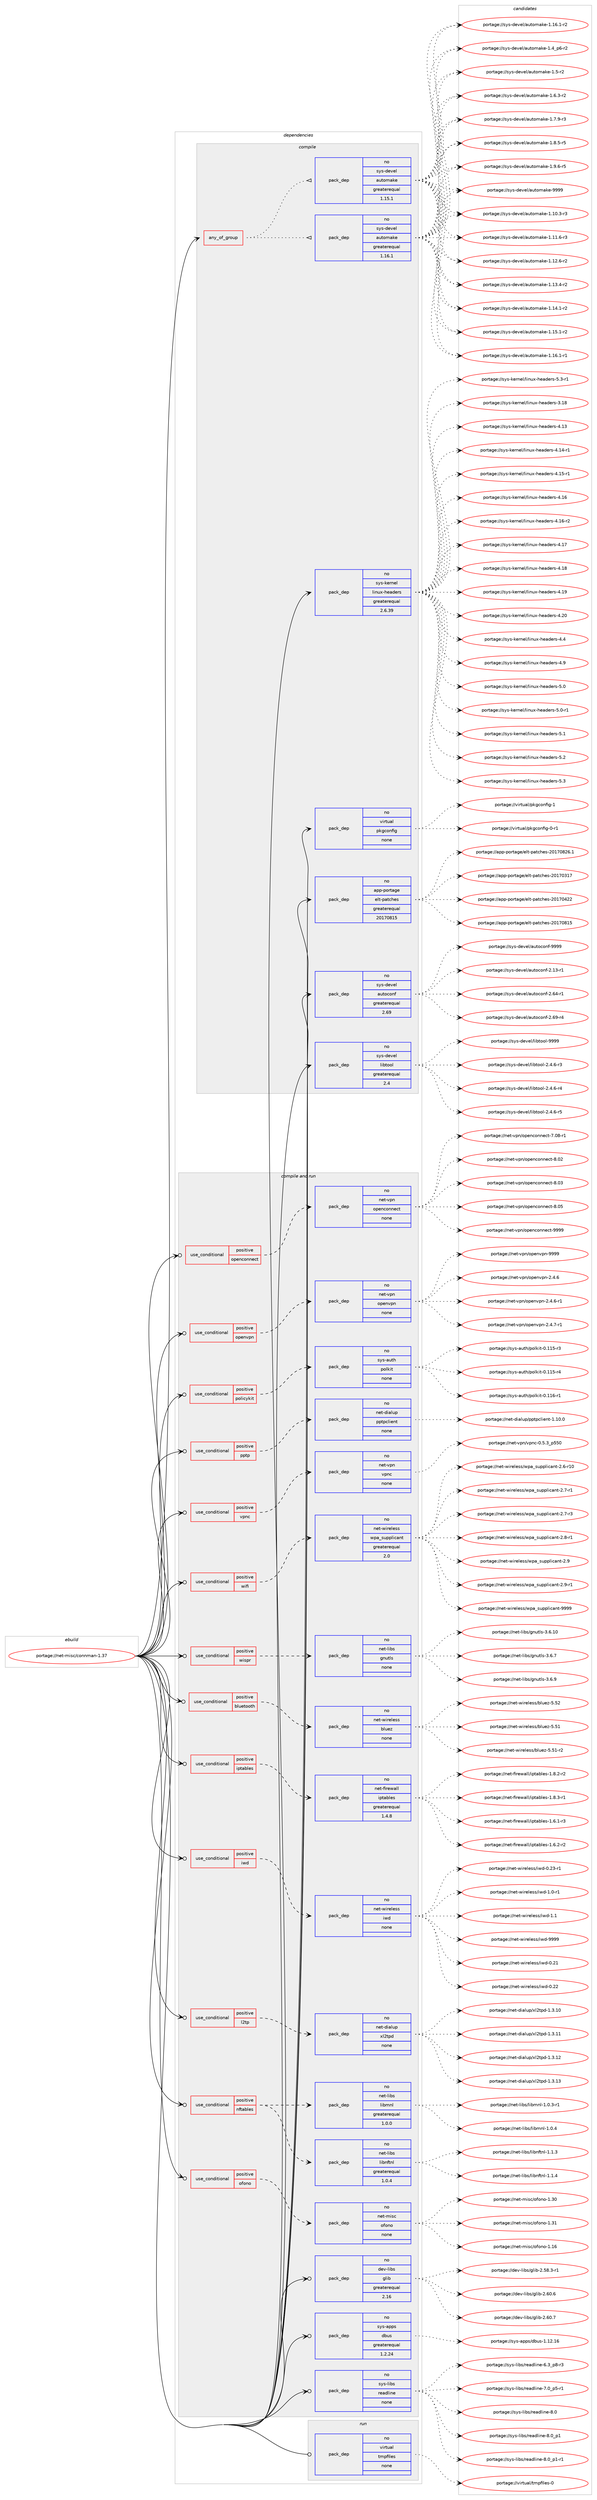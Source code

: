 digraph prolog {

# *************
# Graph options
# *************

newrank=true;
concentrate=true;
compound=true;
graph [rankdir=LR,fontname=Helvetica,fontsize=10,ranksep=1.5];#, ranksep=2.5, nodesep=0.2];
edge  [arrowhead=vee];
node  [fontname=Helvetica,fontsize=10];

# **********
# The ebuild
# **********

subgraph cluster_leftcol {
color=gray;
rank=same;
label=<<i>ebuild</i>>;
id [label="portage://net-misc/connman-1.37", color=red, width=4, href="../net-misc/connman-1.37.svg"];
}

# ****************
# The dependencies
# ****************

subgraph cluster_midcol {
color=gray;
label=<<i>dependencies</i>>;
subgraph cluster_compile {
fillcolor="#eeeeee";
style=filled;
label=<<i>compile</i>>;
subgraph any5933 {
dependency364771 [label=<<TABLE BORDER="0" CELLBORDER="1" CELLSPACING="0" CELLPADDING="4"><TR><TD CELLPADDING="10">any_of_group</TD></TR></TABLE>>, shape=none, color=red];subgraph pack267370 {
dependency364772 [label=<<TABLE BORDER="0" CELLBORDER="1" CELLSPACING="0" CELLPADDING="4" WIDTH="220"><TR><TD ROWSPAN="6" CELLPADDING="30">pack_dep</TD></TR><TR><TD WIDTH="110">no</TD></TR><TR><TD>sys-devel</TD></TR><TR><TD>automake</TD></TR><TR><TD>greaterequal</TD></TR><TR><TD>1.16.1</TD></TR></TABLE>>, shape=none, color=blue];
}
dependency364771:e -> dependency364772:w [weight=20,style="dotted",arrowhead="oinv"];
subgraph pack267371 {
dependency364773 [label=<<TABLE BORDER="0" CELLBORDER="1" CELLSPACING="0" CELLPADDING="4" WIDTH="220"><TR><TD ROWSPAN="6" CELLPADDING="30">pack_dep</TD></TR><TR><TD WIDTH="110">no</TD></TR><TR><TD>sys-devel</TD></TR><TR><TD>automake</TD></TR><TR><TD>greaterequal</TD></TR><TR><TD>1.15.1</TD></TR></TABLE>>, shape=none, color=blue];
}
dependency364771:e -> dependency364773:w [weight=20,style="dotted",arrowhead="oinv"];
}
id:e -> dependency364771:w [weight=20,style="solid",arrowhead="vee"];
subgraph pack267372 {
dependency364774 [label=<<TABLE BORDER="0" CELLBORDER="1" CELLSPACING="0" CELLPADDING="4" WIDTH="220"><TR><TD ROWSPAN="6" CELLPADDING="30">pack_dep</TD></TR><TR><TD WIDTH="110">no</TD></TR><TR><TD>app-portage</TD></TR><TR><TD>elt-patches</TD></TR><TR><TD>greaterequal</TD></TR><TR><TD>20170815</TD></TR></TABLE>>, shape=none, color=blue];
}
id:e -> dependency364774:w [weight=20,style="solid",arrowhead="vee"];
subgraph pack267373 {
dependency364775 [label=<<TABLE BORDER="0" CELLBORDER="1" CELLSPACING="0" CELLPADDING="4" WIDTH="220"><TR><TD ROWSPAN="6" CELLPADDING="30">pack_dep</TD></TR><TR><TD WIDTH="110">no</TD></TR><TR><TD>sys-devel</TD></TR><TR><TD>autoconf</TD></TR><TR><TD>greaterequal</TD></TR><TR><TD>2.69</TD></TR></TABLE>>, shape=none, color=blue];
}
id:e -> dependency364775:w [weight=20,style="solid",arrowhead="vee"];
subgraph pack267374 {
dependency364776 [label=<<TABLE BORDER="0" CELLBORDER="1" CELLSPACING="0" CELLPADDING="4" WIDTH="220"><TR><TD ROWSPAN="6" CELLPADDING="30">pack_dep</TD></TR><TR><TD WIDTH="110">no</TD></TR><TR><TD>sys-devel</TD></TR><TR><TD>libtool</TD></TR><TR><TD>greaterequal</TD></TR><TR><TD>2.4</TD></TR></TABLE>>, shape=none, color=blue];
}
id:e -> dependency364776:w [weight=20,style="solid",arrowhead="vee"];
subgraph pack267375 {
dependency364777 [label=<<TABLE BORDER="0" CELLBORDER="1" CELLSPACING="0" CELLPADDING="4" WIDTH="220"><TR><TD ROWSPAN="6" CELLPADDING="30">pack_dep</TD></TR><TR><TD WIDTH="110">no</TD></TR><TR><TD>sys-kernel</TD></TR><TR><TD>linux-headers</TD></TR><TR><TD>greaterequal</TD></TR><TR><TD>2.6.39</TD></TR></TABLE>>, shape=none, color=blue];
}
id:e -> dependency364777:w [weight=20,style="solid",arrowhead="vee"];
subgraph pack267376 {
dependency364778 [label=<<TABLE BORDER="0" CELLBORDER="1" CELLSPACING="0" CELLPADDING="4" WIDTH="220"><TR><TD ROWSPAN="6" CELLPADDING="30">pack_dep</TD></TR><TR><TD WIDTH="110">no</TD></TR><TR><TD>virtual</TD></TR><TR><TD>pkgconfig</TD></TR><TR><TD>none</TD></TR><TR><TD></TD></TR></TABLE>>, shape=none, color=blue];
}
id:e -> dependency364778:w [weight=20,style="solid",arrowhead="vee"];
}
subgraph cluster_compileandrun {
fillcolor="#eeeeee";
style=filled;
label=<<i>compile and run</i>>;
subgraph cond91316 {
dependency364779 [label=<<TABLE BORDER="0" CELLBORDER="1" CELLSPACING="0" CELLPADDING="4"><TR><TD ROWSPAN="3" CELLPADDING="10">use_conditional</TD></TR><TR><TD>positive</TD></TR><TR><TD>bluetooth</TD></TR></TABLE>>, shape=none, color=red];
subgraph pack267377 {
dependency364780 [label=<<TABLE BORDER="0" CELLBORDER="1" CELLSPACING="0" CELLPADDING="4" WIDTH="220"><TR><TD ROWSPAN="6" CELLPADDING="30">pack_dep</TD></TR><TR><TD WIDTH="110">no</TD></TR><TR><TD>net-wireless</TD></TR><TR><TD>bluez</TD></TR><TR><TD>none</TD></TR><TR><TD></TD></TR></TABLE>>, shape=none, color=blue];
}
dependency364779:e -> dependency364780:w [weight=20,style="dashed",arrowhead="vee"];
}
id:e -> dependency364779:w [weight=20,style="solid",arrowhead="odotvee"];
subgraph cond91317 {
dependency364781 [label=<<TABLE BORDER="0" CELLBORDER="1" CELLSPACING="0" CELLPADDING="4"><TR><TD ROWSPAN="3" CELLPADDING="10">use_conditional</TD></TR><TR><TD>positive</TD></TR><TR><TD>iptables</TD></TR></TABLE>>, shape=none, color=red];
subgraph pack267378 {
dependency364782 [label=<<TABLE BORDER="0" CELLBORDER="1" CELLSPACING="0" CELLPADDING="4" WIDTH="220"><TR><TD ROWSPAN="6" CELLPADDING="30">pack_dep</TD></TR><TR><TD WIDTH="110">no</TD></TR><TR><TD>net-firewall</TD></TR><TR><TD>iptables</TD></TR><TR><TD>greaterequal</TD></TR><TR><TD>1.4.8</TD></TR></TABLE>>, shape=none, color=blue];
}
dependency364781:e -> dependency364782:w [weight=20,style="dashed",arrowhead="vee"];
}
id:e -> dependency364781:w [weight=20,style="solid",arrowhead="odotvee"];
subgraph cond91318 {
dependency364783 [label=<<TABLE BORDER="0" CELLBORDER="1" CELLSPACING="0" CELLPADDING="4"><TR><TD ROWSPAN="3" CELLPADDING="10">use_conditional</TD></TR><TR><TD>positive</TD></TR><TR><TD>iwd</TD></TR></TABLE>>, shape=none, color=red];
subgraph pack267379 {
dependency364784 [label=<<TABLE BORDER="0" CELLBORDER="1" CELLSPACING="0" CELLPADDING="4" WIDTH="220"><TR><TD ROWSPAN="6" CELLPADDING="30">pack_dep</TD></TR><TR><TD WIDTH="110">no</TD></TR><TR><TD>net-wireless</TD></TR><TR><TD>iwd</TD></TR><TR><TD>none</TD></TR><TR><TD></TD></TR></TABLE>>, shape=none, color=blue];
}
dependency364783:e -> dependency364784:w [weight=20,style="dashed",arrowhead="vee"];
}
id:e -> dependency364783:w [weight=20,style="solid",arrowhead="odotvee"];
subgraph cond91319 {
dependency364785 [label=<<TABLE BORDER="0" CELLBORDER="1" CELLSPACING="0" CELLPADDING="4"><TR><TD ROWSPAN="3" CELLPADDING="10">use_conditional</TD></TR><TR><TD>positive</TD></TR><TR><TD>l2tp</TD></TR></TABLE>>, shape=none, color=red];
subgraph pack267380 {
dependency364786 [label=<<TABLE BORDER="0" CELLBORDER="1" CELLSPACING="0" CELLPADDING="4" WIDTH="220"><TR><TD ROWSPAN="6" CELLPADDING="30">pack_dep</TD></TR><TR><TD WIDTH="110">no</TD></TR><TR><TD>net-dialup</TD></TR><TR><TD>xl2tpd</TD></TR><TR><TD>none</TD></TR><TR><TD></TD></TR></TABLE>>, shape=none, color=blue];
}
dependency364785:e -> dependency364786:w [weight=20,style="dashed",arrowhead="vee"];
}
id:e -> dependency364785:w [weight=20,style="solid",arrowhead="odotvee"];
subgraph cond91320 {
dependency364787 [label=<<TABLE BORDER="0" CELLBORDER="1" CELLSPACING="0" CELLPADDING="4"><TR><TD ROWSPAN="3" CELLPADDING="10">use_conditional</TD></TR><TR><TD>positive</TD></TR><TR><TD>nftables</TD></TR></TABLE>>, shape=none, color=red];
subgraph pack267381 {
dependency364788 [label=<<TABLE BORDER="0" CELLBORDER="1" CELLSPACING="0" CELLPADDING="4" WIDTH="220"><TR><TD ROWSPAN="6" CELLPADDING="30">pack_dep</TD></TR><TR><TD WIDTH="110">no</TD></TR><TR><TD>net-libs</TD></TR><TR><TD>libnftnl</TD></TR><TR><TD>greaterequal</TD></TR><TR><TD>1.0.4</TD></TR></TABLE>>, shape=none, color=blue];
}
dependency364787:e -> dependency364788:w [weight=20,style="dashed",arrowhead="vee"];
subgraph pack267382 {
dependency364789 [label=<<TABLE BORDER="0" CELLBORDER="1" CELLSPACING="0" CELLPADDING="4" WIDTH="220"><TR><TD ROWSPAN="6" CELLPADDING="30">pack_dep</TD></TR><TR><TD WIDTH="110">no</TD></TR><TR><TD>net-libs</TD></TR><TR><TD>libmnl</TD></TR><TR><TD>greaterequal</TD></TR><TR><TD>1.0.0</TD></TR></TABLE>>, shape=none, color=blue];
}
dependency364787:e -> dependency364789:w [weight=20,style="dashed",arrowhead="vee"];
}
id:e -> dependency364787:w [weight=20,style="solid",arrowhead="odotvee"];
subgraph cond91321 {
dependency364790 [label=<<TABLE BORDER="0" CELLBORDER="1" CELLSPACING="0" CELLPADDING="4"><TR><TD ROWSPAN="3" CELLPADDING="10">use_conditional</TD></TR><TR><TD>positive</TD></TR><TR><TD>ofono</TD></TR></TABLE>>, shape=none, color=red];
subgraph pack267383 {
dependency364791 [label=<<TABLE BORDER="0" CELLBORDER="1" CELLSPACING="0" CELLPADDING="4" WIDTH="220"><TR><TD ROWSPAN="6" CELLPADDING="30">pack_dep</TD></TR><TR><TD WIDTH="110">no</TD></TR><TR><TD>net-misc</TD></TR><TR><TD>ofono</TD></TR><TR><TD>none</TD></TR><TR><TD></TD></TR></TABLE>>, shape=none, color=blue];
}
dependency364790:e -> dependency364791:w [weight=20,style="dashed",arrowhead="vee"];
}
id:e -> dependency364790:w [weight=20,style="solid",arrowhead="odotvee"];
subgraph cond91322 {
dependency364792 [label=<<TABLE BORDER="0" CELLBORDER="1" CELLSPACING="0" CELLPADDING="4"><TR><TD ROWSPAN="3" CELLPADDING="10">use_conditional</TD></TR><TR><TD>positive</TD></TR><TR><TD>openconnect</TD></TR></TABLE>>, shape=none, color=red];
subgraph pack267384 {
dependency364793 [label=<<TABLE BORDER="0" CELLBORDER="1" CELLSPACING="0" CELLPADDING="4" WIDTH="220"><TR><TD ROWSPAN="6" CELLPADDING="30">pack_dep</TD></TR><TR><TD WIDTH="110">no</TD></TR><TR><TD>net-vpn</TD></TR><TR><TD>openconnect</TD></TR><TR><TD>none</TD></TR><TR><TD></TD></TR></TABLE>>, shape=none, color=blue];
}
dependency364792:e -> dependency364793:w [weight=20,style="dashed",arrowhead="vee"];
}
id:e -> dependency364792:w [weight=20,style="solid",arrowhead="odotvee"];
subgraph cond91323 {
dependency364794 [label=<<TABLE BORDER="0" CELLBORDER="1" CELLSPACING="0" CELLPADDING="4"><TR><TD ROWSPAN="3" CELLPADDING="10">use_conditional</TD></TR><TR><TD>positive</TD></TR><TR><TD>openvpn</TD></TR></TABLE>>, shape=none, color=red];
subgraph pack267385 {
dependency364795 [label=<<TABLE BORDER="0" CELLBORDER="1" CELLSPACING="0" CELLPADDING="4" WIDTH="220"><TR><TD ROWSPAN="6" CELLPADDING="30">pack_dep</TD></TR><TR><TD WIDTH="110">no</TD></TR><TR><TD>net-vpn</TD></TR><TR><TD>openvpn</TD></TR><TR><TD>none</TD></TR><TR><TD></TD></TR></TABLE>>, shape=none, color=blue];
}
dependency364794:e -> dependency364795:w [weight=20,style="dashed",arrowhead="vee"];
}
id:e -> dependency364794:w [weight=20,style="solid",arrowhead="odotvee"];
subgraph cond91324 {
dependency364796 [label=<<TABLE BORDER="0" CELLBORDER="1" CELLSPACING="0" CELLPADDING="4"><TR><TD ROWSPAN="3" CELLPADDING="10">use_conditional</TD></TR><TR><TD>positive</TD></TR><TR><TD>policykit</TD></TR></TABLE>>, shape=none, color=red];
subgraph pack267386 {
dependency364797 [label=<<TABLE BORDER="0" CELLBORDER="1" CELLSPACING="0" CELLPADDING="4" WIDTH="220"><TR><TD ROWSPAN="6" CELLPADDING="30">pack_dep</TD></TR><TR><TD WIDTH="110">no</TD></TR><TR><TD>sys-auth</TD></TR><TR><TD>polkit</TD></TR><TR><TD>none</TD></TR><TR><TD></TD></TR></TABLE>>, shape=none, color=blue];
}
dependency364796:e -> dependency364797:w [weight=20,style="dashed",arrowhead="vee"];
}
id:e -> dependency364796:w [weight=20,style="solid",arrowhead="odotvee"];
subgraph cond91325 {
dependency364798 [label=<<TABLE BORDER="0" CELLBORDER="1" CELLSPACING="0" CELLPADDING="4"><TR><TD ROWSPAN="3" CELLPADDING="10">use_conditional</TD></TR><TR><TD>positive</TD></TR><TR><TD>pptp</TD></TR></TABLE>>, shape=none, color=red];
subgraph pack267387 {
dependency364799 [label=<<TABLE BORDER="0" CELLBORDER="1" CELLSPACING="0" CELLPADDING="4" WIDTH="220"><TR><TD ROWSPAN="6" CELLPADDING="30">pack_dep</TD></TR><TR><TD WIDTH="110">no</TD></TR><TR><TD>net-dialup</TD></TR><TR><TD>pptpclient</TD></TR><TR><TD>none</TD></TR><TR><TD></TD></TR></TABLE>>, shape=none, color=blue];
}
dependency364798:e -> dependency364799:w [weight=20,style="dashed",arrowhead="vee"];
}
id:e -> dependency364798:w [weight=20,style="solid",arrowhead="odotvee"];
subgraph cond91326 {
dependency364800 [label=<<TABLE BORDER="0" CELLBORDER="1" CELLSPACING="0" CELLPADDING="4"><TR><TD ROWSPAN="3" CELLPADDING="10">use_conditional</TD></TR><TR><TD>positive</TD></TR><TR><TD>vpnc</TD></TR></TABLE>>, shape=none, color=red];
subgraph pack267388 {
dependency364801 [label=<<TABLE BORDER="0" CELLBORDER="1" CELLSPACING="0" CELLPADDING="4" WIDTH="220"><TR><TD ROWSPAN="6" CELLPADDING="30">pack_dep</TD></TR><TR><TD WIDTH="110">no</TD></TR><TR><TD>net-vpn</TD></TR><TR><TD>vpnc</TD></TR><TR><TD>none</TD></TR><TR><TD></TD></TR></TABLE>>, shape=none, color=blue];
}
dependency364800:e -> dependency364801:w [weight=20,style="dashed",arrowhead="vee"];
}
id:e -> dependency364800:w [weight=20,style="solid",arrowhead="odotvee"];
subgraph cond91327 {
dependency364802 [label=<<TABLE BORDER="0" CELLBORDER="1" CELLSPACING="0" CELLPADDING="4"><TR><TD ROWSPAN="3" CELLPADDING="10">use_conditional</TD></TR><TR><TD>positive</TD></TR><TR><TD>wifi</TD></TR></TABLE>>, shape=none, color=red];
subgraph pack267389 {
dependency364803 [label=<<TABLE BORDER="0" CELLBORDER="1" CELLSPACING="0" CELLPADDING="4" WIDTH="220"><TR><TD ROWSPAN="6" CELLPADDING="30">pack_dep</TD></TR><TR><TD WIDTH="110">no</TD></TR><TR><TD>net-wireless</TD></TR><TR><TD>wpa_supplicant</TD></TR><TR><TD>greaterequal</TD></TR><TR><TD>2.0</TD></TR></TABLE>>, shape=none, color=blue];
}
dependency364802:e -> dependency364803:w [weight=20,style="dashed",arrowhead="vee"];
}
id:e -> dependency364802:w [weight=20,style="solid",arrowhead="odotvee"];
subgraph cond91328 {
dependency364804 [label=<<TABLE BORDER="0" CELLBORDER="1" CELLSPACING="0" CELLPADDING="4"><TR><TD ROWSPAN="3" CELLPADDING="10">use_conditional</TD></TR><TR><TD>positive</TD></TR><TR><TD>wispr</TD></TR></TABLE>>, shape=none, color=red];
subgraph pack267390 {
dependency364805 [label=<<TABLE BORDER="0" CELLBORDER="1" CELLSPACING="0" CELLPADDING="4" WIDTH="220"><TR><TD ROWSPAN="6" CELLPADDING="30">pack_dep</TD></TR><TR><TD WIDTH="110">no</TD></TR><TR><TD>net-libs</TD></TR><TR><TD>gnutls</TD></TR><TR><TD>none</TD></TR><TR><TD></TD></TR></TABLE>>, shape=none, color=blue];
}
dependency364804:e -> dependency364805:w [weight=20,style="dashed",arrowhead="vee"];
}
id:e -> dependency364804:w [weight=20,style="solid",arrowhead="odotvee"];
subgraph pack267391 {
dependency364806 [label=<<TABLE BORDER="0" CELLBORDER="1" CELLSPACING="0" CELLPADDING="4" WIDTH="220"><TR><TD ROWSPAN="6" CELLPADDING="30">pack_dep</TD></TR><TR><TD WIDTH="110">no</TD></TR><TR><TD>dev-libs</TD></TR><TR><TD>glib</TD></TR><TR><TD>greaterequal</TD></TR><TR><TD>2.16</TD></TR></TABLE>>, shape=none, color=blue];
}
id:e -> dependency364806:w [weight=20,style="solid",arrowhead="odotvee"];
subgraph pack267392 {
dependency364807 [label=<<TABLE BORDER="0" CELLBORDER="1" CELLSPACING="0" CELLPADDING="4" WIDTH="220"><TR><TD ROWSPAN="6" CELLPADDING="30">pack_dep</TD></TR><TR><TD WIDTH="110">no</TD></TR><TR><TD>sys-apps</TD></TR><TR><TD>dbus</TD></TR><TR><TD>greaterequal</TD></TR><TR><TD>1.2.24</TD></TR></TABLE>>, shape=none, color=blue];
}
id:e -> dependency364807:w [weight=20,style="solid",arrowhead="odotvee"];
subgraph pack267393 {
dependency364808 [label=<<TABLE BORDER="0" CELLBORDER="1" CELLSPACING="0" CELLPADDING="4" WIDTH="220"><TR><TD ROWSPAN="6" CELLPADDING="30">pack_dep</TD></TR><TR><TD WIDTH="110">no</TD></TR><TR><TD>sys-libs</TD></TR><TR><TD>readline</TD></TR><TR><TD>none</TD></TR><TR><TD></TD></TR></TABLE>>, shape=none, color=blue];
}
id:e -> dependency364808:w [weight=20,style="solid",arrowhead="odotvee"];
}
subgraph cluster_run {
fillcolor="#eeeeee";
style=filled;
label=<<i>run</i>>;
subgraph pack267394 {
dependency364809 [label=<<TABLE BORDER="0" CELLBORDER="1" CELLSPACING="0" CELLPADDING="4" WIDTH="220"><TR><TD ROWSPAN="6" CELLPADDING="30">pack_dep</TD></TR><TR><TD WIDTH="110">no</TD></TR><TR><TD>virtual</TD></TR><TR><TD>tmpfiles</TD></TR><TR><TD>none</TD></TR><TR><TD></TD></TR></TABLE>>, shape=none, color=blue];
}
id:e -> dependency364809:w [weight=20,style="solid",arrowhead="odot"];
}
}

# **************
# The candidates
# **************

subgraph cluster_choices {
rank=same;
color=gray;
label=<<i>candidates</i>>;

subgraph choice267370 {
color=black;
nodesep=1;
choiceportage11512111545100101118101108479711711611110997107101454946494846514511451 [label="portage://sys-devel/automake-1.10.3-r3", color=red, width=4,href="../sys-devel/automake-1.10.3-r3.svg"];
choiceportage11512111545100101118101108479711711611110997107101454946494946544511451 [label="portage://sys-devel/automake-1.11.6-r3", color=red, width=4,href="../sys-devel/automake-1.11.6-r3.svg"];
choiceportage11512111545100101118101108479711711611110997107101454946495046544511450 [label="portage://sys-devel/automake-1.12.6-r2", color=red, width=4,href="../sys-devel/automake-1.12.6-r2.svg"];
choiceportage11512111545100101118101108479711711611110997107101454946495146524511450 [label="portage://sys-devel/automake-1.13.4-r2", color=red, width=4,href="../sys-devel/automake-1.13.4-r2.svg"];
choiceportage11512111545100101118101108479711711611110997107101454946495246494511450 [label="portage://sys-devel/automake-1.14.1-r2", color=red, width=4,href="../sys-devel/automake-1.14.1-r2.svg"];
choiceportage11512111545100101118101108479711711611110997107101454946495346494511450 [label="portage://sys-devel/automake-1.15.1-r2", color=red, width=4,href="../sys-devel/automake-1.15.1-r2.svg"];
choiceportage11512111545100101118101108479711711611110997107101454946495446494511449 [label="portage://sys-devel/automake-1.16.1-r1", color=red, width=4,href="../sys-devel/automake-1.16.1-r1.svg"];
choiceportage11512111545100101118101108479711711611110997107101454946495446494511450 [label="portage://sys-devel/automake-1.16.1-r2", color=red, width=4,href="../sys-devel/automake-1.16.1-r2.svg"];
choiceportage115121115451001011181011084797117116111109971071014549465295112544511450 [label="portage://sys-devel/automake-1.4_p6-r2", color=red, width=4,href="../sys-devel/automake-1.4_p6-r2.svg"];
choiceportage11512111545100101118101108479711711611110997107101454946534511450 [label="portage://sys-devel/automake-1.5-r2", color=red, width=4,href="../sys-devel/automake-1.5-r2.svg"];
choiceportage115121115451001011181011084797117116111109971071014549465446514511450 [label="portage://sys-devel/automake-1.6.3-r2", color=red, width=4,href="../sys-devel/automake-1.6.3-r2.svg"];
choiceportage115121115451001011181011084797117116111109971071014549465546574511451 [label="portage://sys-devel/automake-1.7.9-r3", color=red, width=4,href="../sys-devel/automake-1.7.9-r3.svg"];
choiceportage115121115451001011181011084797117116111109971071014549465646534511453 [label="portage://sys-devel/automake-1.8.5-r5", color=red, width=4,href="../sys-devel/automake-1.8.5-r5.svg"];
choiceportage115121115451001011181011084797117116111109971071014549465746544511453 [label="portage://sys-devel/automake-1.9.6-r5", color=red, width=4,href="../sys-devel/automake-1.9.6-r5.svg"];
choiceportage115121115451001011181011084797117116111109971071014557575757 [label="portage://sys-devel/automake-9999", color=red, width=4,href="../sys-devel/automake-9999.svg"];
dependency364772:e -> choiceportage11512111545100101118101108479711711611110997107101454946494846514511451:w [style=dotted,weight="100"];
dependency364772:e -> choiceportage11512111545100101118101108479711711611110997107101454946494946544511451:w [style=dotted,weight="100"];
dependency364772:e -> choiceportage11512111545100101118101108479711711611110997107101454946495046544511450:w [style=dotted,weight="100"];
dependency364772:e -> choiceportage11512111545100101118101108479711711611110997107101454946495146524511450:w [style=dotted,weight="100"];
dependency364772:e -> choiceportage11512111545100101118101108479711711611110997107101454946495246494511450:w [style=dotted,weight="100"];
dependency364772:e -> choiceportage11512111545100101118101108479711711611110997107101454946495346494511450:w [style=dotted,weight="100"];
dependency364772:e -> choiceportage11512111545100101118101108479711711611110997107101454946495446494511449:w [style=dotted,weight="100"];
dependency364772:e -> choiceportage11512111545100101118101108479711711611110997107101454946495446494511450:w [style=dotted,weight="100"];
dependency364772:e -> choiceportage115121115451001011181011084797117116111109971071014549465295112544511450:w [style=dotted,weight="100"];
dependency364772:e -> choiceportage11512111545100101118101108479711711611110997107101454946534511450:w [style=dotted,weight="100"];
dependency364772:e -> choiceportage115121115451001011181011084797117116111109971071014549465446514511450:w [style=dotted,weight="100"];
dependency364772:e -> choiceportage115121115451001011181011084797117116111109971071014549465546574511451:w [style=dotted,weight="100"];
dependency364772:e -> choiceportage115121115451001011181011084797117116111109971071014549465646534511453:w [style=dotted,weight="100"];
dependency364772:e -> choiceportage115121115451001011181011084797117116111109971071014549465746544511453:w [style=dotted,weight="100"];
dependency364772:e -> choiceportage115121115451001011181011084797117116111109971071014557575757:w [style=dotted,weight="100"];
}
subgraph choice267371 {
color=black;
nodesep=1;
choiceportage11512111545100101118101108479711711611110997107101454946494846514511451 [label="portage://sys-devel/automake-1.10.3-r3", color=red, width=4,href="../sys-devel/automake-1.10.3-r3.svg"];
choiceportage11512111545100101118101108479711711611110997107101454946494946544511451 [label="portage://sys-devel/automake-1.11.6-r3", color=red, width=4,href="../sys-devel/automake-1.11.6-r3.svg"];
choiceportage11512111545100101118101108479711711611110997107101454946495046544511450 [label="portage://sys-devel/automake-1.12.6-r2", color=red, width=4,href="../sys-devel/automake-1.12.6-r2.svg"];
choiceportage11512111545100101118101108479711711611110997107101454946495146524511450 [label="portage://sys-devel/automake-1.13.4-r2", color=red, width=4,href="../sys-devel/automake-1.13.4-r2.svg"];
choiceportage11512111545100101118101108479711711611110997107101454946495246494511450 [label="portage://sys-devel/automake-1.14.1-r2", color=red, width=4,href="../sys-devel/automake-1.14.1-r2.svg"];
choiceportage11512111545100101118101108479711711611110997107101454946495346494511450 [label="portage://sys-devel/automake-1.15.1-r2", color=red, width=4,href="../sys-devel/automake-1.15.1-r2.svg"];
choiceportage11512111545100101118101108479711711611110997107101454946495446494511449 [label="portage://sys-devel/automake-1.16.1-r1", color=red, width=4,href="../sys-devel/automake-1.16.1-r1.svg"];
choiceportage11512111545100101118101108479711711611110997107101454946495446494511450 [label="portage://sys-devel/automake-1.16.1-r2", color=red, width=4,href="../sys-devel/automake-1.16.1-r2.svg"];
choiceportage115121115451001011181011084797117116111109971071014549465295112544511450 [label="portage://sys-devel/automake-1.4_p6-r2", color=red, width=4,href="../sys-devel/automake-1.4_p6-r2.svg"];
choiceportage11512111545100101118101108479711711611110997107101454946534511450 [label="portage://sys-devel/automake-1.5-r2", color=red, width=4,href="../sys-devel/automake-1.5-r2.svg"];
choiceportage115121115451001011181011084797117116111109971071014549465446514511450 [label="portage://sys-devel/automake-1.6.3-r2", color=red, width=4,href="../sys-devel/automake-1.6.3-r2.svg"];
choiceportage115121115451001011181011084797117116111109971071014549465546574511451 [label="portage://sys-devel/automake-1.7.9-r3", color=red, width=4,href="../sys-devel/automake-1.7.9-r3.svg"];
choiceportage115121115451001011181011084797117116111109971071014549465646534511453 [label="portage://sys-devel/automake-1.8.5-r5", color=red, width=4,href="../sys-devel/automake-1.8.5-r5.svg"];
choiceportage115121115451001011181011084797117116111109971071014549465746544511453 [label="portage://sys-devel/automake-1.9.6-r5", color=red, width=4,href="../sys-devel/automake-1.9.6-r5.svg"];
choiceportage115121115451001011181011084797117116111109971071014557575757 [label="portage://sys-devel/automake-9999", color=red, width=4,href="../sys-devel/automake-9999.svg"];
dependency364773:e -> choiceportage11512111545100101118101108479711711611110997107101454946494846514511451:w [style=dotted,weight="100"];
dependency364773:e -> choiceportage11512111545100101118101108479711711611110997107101454946494946544511451:w [style=dotted,weight="100"];
dependency364773:e -> choiceportage11512111545100101118101108479711711611110997107101454946495046544511450:w [style=dotted,weight="100"];
dependency364773:e -> choiceportage11512111545100101118101108479711711611110997107101454946495146524511450:w [style=dotted,weight="100"];
dependency364773:e -> choiceportage11512111545100101118101108479711711611110997107101454946495246494511450:w [style=dotted,weight="100"];
dependency364773:e -> choiceportage11512111545100101118101108479711711611110997107101454946495346494511450:w [style=dotted,weight="100"];
dependency364773:e -> choiceportage11512111545100101118101108479711711611110997107101454946495446494511449:w [style=dotted,weight="100"];
dependency364773:e -> choiceportage11512111545100101118101108479711711611110997107101454946495446494511450:w [style=dotted,weight="100"];
dependency364773:e -> choiceportage115121115451001011181011084797117116111109971071014549465295112544511450:w [style=dotted,weight="100"];
dependency364773:e -> choiceportage11512111545100101118101108479711711611110997107101454946534511450:w [style=dotted,weight="100"];
dependency364773:e -> choiceportage115121115451001011181011084797117116111109971071014549465446514511450:w [style=dotted,weight="100"];
dependency364773:e -> choiceportage115121115451001011181011084797117116111109971071014549465546574511451:w [style=dotted,weight="100"];
dependency364773:e -> choiceportage115121115451001011181011084797117116111109971071014549465646534511453:w [style=dotted,weight="100"];
dependency364773:e -> choiceportage115121115451001011181011084797117116111109971071014549465746544511453:w [style=dotted,weight="100"];
dependency364773:e -> choiceportage115121115451001011181011084797117116111109971071014557575757:w [style=dotted,weight="100"];
}
subgraph choice267372 {
color=black;
nodesep=1;
choiceportage97112112451121111141169710310147101108116451129711699104101115455048495548514955 [label="portage://app-portage/elt-patches-20170317", color=red, width=4,href="../app-portage/elt-patches-20170317.svg"];
choiceportage97112112451121111141169710310147101108116451129711699104101115455048495548525050 [label="portage://app-portage/elt-patches-20170422", color=red, width=4,href="../app-portage/elt-patches-20170422.svg"];
choiceportage97112112451121111141169710310147101108116451129711699104101115455048495548564953 [label="portage://app-portage/elt-patches-20170815", color=red, width=4,href="../app-portage/elt-patches-20170815.svg"];
choiceportage971121124511211111411697103101471011081164511297116991041011154550484955485650544649 [label="portage://app-portage/elt-patches-20170826.1", color=red, width=4,href="../app-portage/elt-patches-20170826.1.svg"];
dependency364774:e -> choiceportage97112112451121111141169710310147101108116451129711699104101115455048495548514955:w [style=dotted,weight="100"];
dependency364774:e -> choiceportage97112112451121111141169710310147101108116451129711699104101115455048495548525050:w [style=dotted,weight="100"];
dependency364774:e -> choiceportage97112112451121111141169710310147101108116451129711699104101115455048495548564953:w [style=dotted,weight="100"];
dependency364774:e -> choiceportage971121124511211111411697103101471011081164511297116991041011154550484955485650544649:w [style=dotted,weight="100"];
}
subgraph choice267373 {
color=black;
nodesep=1;
choiceportage1151211154510010111810110847971171161119911111010245504649514511449 [label="portage://sys-devel/autoconf-2.13-r1", color=red, width=4,href="../sys-devel/autoconf-2.13-r1.svg"];
choiceportage1151211154510010111810110847971171161119911111010245504654524511449 [label="portage://sys-devel/autoconf-2.64-r1", color=red, width=4,href="../sys-devel/autoconf-2.64-r1.svg"];
choiceportage1151211154510010111810110847971171161119911111010245504654574511452 [label="portage://sys-devel/autoconf-2.69-r4", color=red, width=4,href="../sys-devel/autoconf-2.69-r4.svg"];
choiceportage115121115451001011181011084797117116111991111101024557575757 [label="portage://sys-devel/autoconf-9999", color=red, width=4,href="../sys-devel/autoconf-9999.svg"];
dependency364775:e -> choiceportage1151211154510010111810110847971171161119911111010245504649514511449:w [style=dotted,weight="100"];
dependency364775:e -> choiceportage1151211154510010111810110847971171161119911111010245504654524511449:w [style=dotted,weight="100"];
dependency364775:e -> choiceportage1151211154510010111810110847971171161119911111010245504654574511452:w [style=dotted,weight="100"];
dependency364775:e -> choiceportage115121115451001011181011084797117116111991111101024557575757:w [style=dotted,weight="100"];
}
subgraph choice267374 {
color=black;
nodesep=1;
choiceportage1151211154510010111810110847108105981161111111084550465246544511451 [label="portage://sys-devel/libtool-2.4.6-r3", color=red, width=4,href="../sys-devel/libtool-2.4.6-r3.svg"];
choiceportage1151211154510010111810110847108105981161111111084550465246544511452 [label="portage://sys-devel/libtool-2.4.6-r4", color=red, width=4,href="../sys-devel/libtool-2.4.6-r4.svg"];
choiceportage1151211154510010111810110847108105981161111111084550465246544511453 [label="portage://sys-devel/libtool-2.4.6-r5", color=red, width=4,href="../sys-devel/libtool-2.4.6-r5.svg"];
choiceportage1151211154510010111810110847108105981161111111084557575757 [label="portage://sys-devel/libtool-9999", color=red, width=4,href="../sys-devel/libtool-9999.svg"];
dependency364776:e -> choiceportage1151211154510010111810110847108105981161111111084550465246544511451:w [style=dotted,weight="100"];
dependency364776:e -> choiceportage1151211154510010111810110847108105981161111111084550465246544511452:w [style=dotted,weight="100"];
dependency364776:e -> choiceportage1151211154510010111810110847108105981161111111084550465246544511453:w [style=dotted,weight="100"];
dependency364776:e -> choiceportage1151211154510010111810110847108105981161111111084557575757:w [style=dotted,weight="100"];
}
subgraph choice267375 {
color=black;
nodesep=1;
choiceportage115121115451071011141101011084710810511011712045104101971001011141154551464956 [label="portage://sys-kernel/linux-headers-3.18", color=red, width=4,href="../sys-kernel/linux-headers-3.18.svg"];
choiceportage115121115451071011141101011084710810511011712045104101971001011141154552464951 [label="portage://sys-kernel/linux-headers-4.13", color=red, width=4,href="../sys-kernel/linux-headers-4.13.svg"];
choiceportage1151211154510710111411010110847108105110117120451041019710010111411545524649524511449 [label="portage://sys-kernel/linux-headers-4.14-r1", color=red, width=4,href="../sys-kernel/linux-headers-4.14-r1.svg"];
choiceportage1151211154510710111411010110847108105110117120451041019710010111411545524649534511449 [label="portage://sys-kernel/linux-headers-4.15-r1", color=red, width=4,href="../sys-kernel/linux-headers-4.15-r1.svg"];
choiceportage115121115451071011141101011084710810511011712045104101971001011141154552464954 [label="portage://sys-kernel/linux-headers-4.16", color=red, width=4,href="../sys-kernel/linux-headers-4.16.svg"];
choiceportage1151211154510710111411010110847108105110117120451041019710010111411545524649544511450 [label="portage://sys-kernel/linux-headers-4.16-r2", color=red, width=4,href="../sys-kernel/linux-headers-4.16-r2.svg"];
choiceportage115121115451071011141101011084710810511011712045104101971001011141154552464955 [label="portage://sys-kernel/linux-headers-4.17", color=red, width=4,href="../sys-kernel/linux-headers-4.17.svg"];
choiceportage115121115451071011141101011084710810511011712045104101971001011141154552464956 [label="portage://sys-kernel/linux-headers-4.18", color=red, width=4,href="../sys-kernel/linux-headers-4.18.svg"];
choiceportage115121115451071011141101011084710810511011712045104101971001011141154552464957 [label="portage://sys-kernel/linux-headers-4.19", color=red, width=4,href="../sys-kernel/linux-headers-4.19.svg"];
choiceportage115121115451071011141101011084710810511011712045104101971001011141154552465048 [label="portage://sys-kernel/linux-headers-4.20", color=red, width=4,href="../sys-kernel/linux-headers-4.20.svg"];
choiceportage1151211154510710111411010110847108105110117120451041019710010111411545524652 [label="portage://sys-kernel/linux-headers-4.4", color=red, width=4,href="../sys-kernel/linux-headers-4.4.svg"];
choiceportage1151211154510710111411010110847108105110117120451041019710010111411545524657 [label="portage://sys-kernel/linux-headers-4.9", color=red, width=4,href="../sys-kernel/linux-headers-4.9.svg"];
choiceportage1151211154510710111411010110847108105110117120451041019710010111411545534648 [label="portage://sys-kernel/linux-headers-5.0", color=red, width=4,href="../sys-kernel/linux-headers-5.0.svg"];
choiceportage11512111545107101114110101108471081051101171204510410197100101114115455346484511449 [label="portage://sys-kernel/linux-headers-5.0-r1", color=red, width=4,href="../sys-kernel/linux-headers-5.0-r1.svg"];
choiceportage1151211154510710111411010110847108105110117120451041019710010111411545534649 [label="portage://sys-kernel/linux-headers-5.1", color=red, width=4,href="../sys-kernel/linux-headers-5.1.svg"];
choiceportage1151211154510710111411010110847108105110117120451041019710010111411545534650 [label="portage://sys-kernel/linux-headers-5.2", color=red, width=4,href="../sys-kernel/linux-headers-5.2.svg"];
choiceportage1151211154510710111411010110847108105110117120451041019710010111411545534651 [label="portage://sys-kernel/linux-headers-5.3", color=red, width=4,href="../sys-kernel/linux-headers-5.3.svg"];
choiceportage11512111545107101114110101108471081051101171204510410197100101114115455346514511449 [label="portage://sys-kernel/linux-headers-5.3-r1", color=red, width=4,href="../sys-kernel/linux-headers-5.3-r1.svg"];
dependency364777:e -> choiceportage115121115451071011141101011084710810511011712045104101971001011141154551464956:w [style=dotted,weight="100"];
dependency364777:e -> choiceportage115121115451071011141101011084710810511011712045104101971001011141154552464951:w [style=dotted,weight="100"];
dependency364777:e -> choiceportage1151211154510710111411010110847108105110117120451041019710010111411545524649524511449:w [style=dotted,weight="100"];
dependency364777:e -> choiceportage1151211154510710111411010110847108105110117120451041019710010111411545524649534511449:w [style=dotted,weight="100"];
dependency364777:e -> choiceportage115121115451071011141101011084710810511011712045104101971001011141154552464954:w [style=dotted,weight="100"];
dependency364777:e -> choiceportage1151211154510710111411010110847108105110117120451041019710010111411545524649544511450:w [style=dotted,weight="100"];
dependency364777:e -> choiceportage115121115451071011141101011084710810511011712045104101971001011141154552464955:w [style=dotted,weight="100"];
dependency364777:e -> choiceportage115121115451071011141101011084710810511011712045104101971001011141154552464956:w [style=dotted,weight="100"];
dependency364777:e -> choiceportage115121115451071011141101011084710810511011712045104101971001011141154552464957:w [style=dotted,weight="100"];
dependency364777:e -> choiceportage115121115451071011141101011084710810511011712045104101971001011141154552465048:w [style=dotted,weight="100"];
dependency364777:e -> choiceportage1151211154510710111411010110847108105110117120451041019710010111411545524652:w [style=dotted,weight="100"];
dependency364777:e -> choiceportage1151211154510710111411010110847108105110117120451041019710010111411545524657:w [style=dotted,weight="100"];
dependency364777:e -> choiceportage1151211154510710111411010110847108105110117120451041019710010111411545534648:w [style=dotted,weight="100"];
dependency364777:e -> choiceportage11512111545107101114110101108471081051101171204510410197100101114115455346484511449:w [style=dotted,weight="100"];
dependency364777:e -> choiceportage1151211154510710111411010110847108105110117120451041019710010111411545534649:w [style=dotted,weight="100"];
dependency364777:e -> choiceportage1151211154510710111411010110847108105110117120451041019710010111411545534650:w [style=dotted,weight="100"];
dependency364777:e -> choiceportage1151211154510710111411010110847108105110117120451041019710010111411545534651:w [style=dotted,weight="100"];
dependency364777:e -> choiceportage11512111545107101114110101108471081051101171204510410197100101114115455346514511449:w [style=dotted,weight="100"];
}
subgraph choice267376 {
color=black;
nodesep=1;
choiceportage11810511411611797108471121071039911111010210510345484511449 [label="portage://virtual/pkgconfig-0-r1", color=red, width=4,href="../virtual/pkgconfig-0-r1.svg"];
choiceportage1181051141161179710847112107103991111101021051034549 [label="portage://virtual/pkgconfig-1", color=red, width=4,href="../virtual/pkgconfig-1.svg"];
dependency364778:e -> choiceportage11810511411611797108471121071039911111010210510345484511449:w [style=dotted,weight="100"];
dependency364778:e -> choiceportage1181051141161179710847112107103991111101021051034549:w [style=dotted,weight="100"];
}
subgraph choice267377 {
color=black;
nodesep=1;
choiceportage1101011164511910511410110810111511547981081171011224553465349 [label="portage://net-wireless/bluez-5.51", color=red, width=4,href="../net-wireless/bluez-5.51.svg"];
choiceportage11010111645119105114101108101115115479810811710112245534653494511450 [label="portage://net-wireless/bluez-5.51-r2", color=red, width=4,href="../net-wireless/bluez-5.51-r2.svg"];
choiceportage1101011164511910511410110810111511547981081171011224553465350 [label="portage://net-wireless/bluez-5.52", color=red, width=4,href="../net-wireless/bluez-5.52.svg"];
dependency364780:e -> choiceportage1101011164511910511410110810111511547981081171011224553465349:w [style=dotted,weight="100"];
dependency364780:e -> choiceportage11010111645119105114101108101115115479810811710112245534653494511450:w [style=dotted,weight="100"];
dependency364780:e -> choiceportage1101011164511910511410110810111511547981081171011224553465350:w [style=dotted,weight="100"];
}
subgraph choice267378 {
color=black;
nodesep=1;
choiceportage11010111645102105114101119971081084710511211697981081011154549465446494511451 [label="portage://net-firewall/iptables-1.6.1-r3", color=red, width=4,href="../net-firewall/iptables-1.6.1-r3.svg"];
choiceportage11010111645102105114101119971081084710511211697981081011154549465446504511450 [label="portage://net-firewall/iptables-1.6.2-r2", color=red, width=4,href="../net-firewall/iptables-1.6.2-r2.svg"];
choiceportage11010111645102105114101119971081084710511211697981081011154549465646504511450 [label="portage://net-firewall/iptables-1.8.2-r2", color=red, width=4,href="../net-firewall/iptables-1.8.2-r2.svg"];
choiceportage11010111645102105114101119971081084710511211697981081011154549465646514511449 [label="portage://net-firewall/iptables-1.8.3-r1", color=red, width=4,href="../net-firewall/iptables-1.8.3-r1.svg"];
dependency364782:e -> choiceportage11010111645102105114101119971081084710511211697981081011154549465446494511451:w [style=dotted,weight="100"];
dependency364782:e -> choiceportage11010111645102105114101119971081084710511211697981081011154549465446504511450:w [style=dotted,weight="100"];
dependency364782:e -> choiceportage11010111645102105114101119971081084710511211697981081011154549465646504511450:w [style=dotted,weight="100"];
dependency364782:e -> choiceportage11010111645102105114101119971081084710511211697981081011154549465646514511449:w [style=dotted,weight="100"];
}
subgraph choice267379 {
color=black;
nodesep=1;
choiceportage11010111645119105114101108101115115471051191004548465049 [label="portage://net-wireless/iwd-0.21", color=red, width=4,href="../net-wireless/iwd-0.21.svg"];
choiceportage11010111645119105114101108101115115471051191004548465050 [label="portage://net-wireless/iwd-0.22", color=red, width=4,href="../net-wireless/iwd-0.22.svg"];
choiceportage110101116451191051141011081011151154710511910045484650514511449 [label="portage://net-wireless/iwd-0.23-r1", color=red, width=4,href="../net-wireless/iwd-0.23-r1.svg"];
choiceportage1101011164511910511410110810111511547105119100454946484511449 [label="portage://net-wireless/iwd-1.0-r1", color=red, width=4,href="../net-wireless/iwd-1.0-r1.svg"];
choiceportage110101116451191051141011081011151154710511910045494649 [label="portage://net-wireless/iwd-1.1", color=red, width=4,href="../net-wireless/iwd-1.1.svg"];
choiceportage11010111645119105114101108101115115471051191004557575757 [label="portage://net-wireless/iwd-9999", color=red, width=4,href="../net-wireless/iwd-9999.svg"];
dependency364784:e -> choiceportage11010111645119105114101108101115115471051191004548465049:w [style=dotted,weight="100"];
dependency364784:e -> choiceportage11010111645119105114101108101115115471051191004548465050:w [style=dotted,weight="100"];
dependency364784:e -> choiceportage110101116451191051141011081011151154710511910045484650514511449:w [style=dotted,weight="100"];
dependency364784:e -> choiceportage1101011164511910511410110810111511547105119100454946484511449:w [style=dotted,weight="100"];
dependency364784:e -> choiceportage110101116451191051141011081011151154710511910045494649:w [style=dotted,weight="100"];
dependency364784:e -> choiceportage11010111645119105114101108101115115471051191004557575757:w [style=dotted,weight="100"];
}
subgraph choice267380 {
color=black;
nodesep=1;
choiceportage1101011164510010597108117112471201085011611210045494651464948 [label="portage://net-dialup/xl2tpd-1.3.10", color=red, width=4,href="../net-dialup/xl2tpd-1.3.10.svg"];
choiceportage1101011164510010597108117112471201085011611210045494651464949 [label="portage://net-dialup/xl2tpd-1.3.11", color=red, width=4,href="../net-dialup/xl2tpd-1.3.11.svg"];
choiceportage1101011164510010597108117112471201085011611210045494651464950 [label="portage://net-dialup/xl2tpd-1.3.12", color=red, width=4,href="../net-dialup/xl2tpd-1.3.12.svg"];
choiceportage1101011164510010597108117112471201085011611210045494651464951 [label="portage://net-dialup/xl2tpd-1.3.13", color=red, width=4,href="../net-dialup/xl2tpd-1.3.13.svg"];
dependency364786:e -> choiceportage1101011164510010597108117112471201085011611210045494651464948:w [style=dotted,weight="100"];
dependency364786:e -> choiceportage1101011164510010597108117112471201085011611210045494651464949:w [style=dotted,weight="100"];
dependency364786:e -> choiceportage1101011164510010597108117112471201085011611210045494651464950:w [style=dotted,weight="100"];
dependency364786:e -> choiceportage1101011164510010597108117112471201085011611210045494651464951:w [style=dotted,weight="100"];
}
subgraph choice267381 {
color=black;
nodesep=1;
choiceportage11010111645108105981154710810598110102116110108454946494651 [label="portage://net-libs/libnftnl-1.1.3", color=red, width=4,href="../net-libs/libnftnl-1.1.3.svg"];
choiceportage11010111645108105981154710810598110102116110108454946494652 [label="portage://net-libs/libnftnl-1.1.4", color=red, width=4,href="../net-libs/libnftnl-1.1.4.svg"];
dependency364788:e -> choiceportage11010111645108105981154710810598110102116110108454946494651:w [style=dotted,weight="100"];
dependency364788:e -> choiceportage11010111645108105981154710810598110102116110108454946494652:w [style=dotted,weight="100"];
}
subgraph choice267382 {
color=black;
nodesep=1;
choiceportage110101116451081059811547108105981091101084549464846514511449 [label="portage://net-libs/libmnl-1.0.3-r1", color=red, width=4,href="../net-libs/libmnl-1.0.3-r1.svg"];
choiceportage11010111645108105981154710810598109110108454946484652 [label="portage://net-libs/libmnl-1.0.4", color=red, width=4,href="../net-libs/libmnl-1.0.4.svg"];
dependency364789:e -> choiceportage110101116451081059811547108105981091101084549464846514511449:w [style=dotted,weight="100"];
dependency364789:e -> choiceportage11010111645108105981154710810598109110108454946484652:w [style=dotted,weight="100"];
}
subgraph choice267383 {
color=black;
nodesep=1;
choiceportage1101011164510910511599471111021111101114549464954 [label="portage://net-misc/ofono-1.16", color=red, width=4,href="../net-misc/ofono-1.16.svg"];
choiceportage1101011164510910511599471111021111101114549465148 [label="portage://net-misc/ofono-1.30", color=red, width=4,href="../net-misc/ofono-1.30.svg"];
choiceportage1101011164510910511599471111021111101114549465149 [label="portage://net-misc/ofono-1.31", color=red, width=4,href="../net-misc/ofono-1.31.svg"];
dependency364791:e -> choiceportage1101011164510910511599471111021111101114549464954:w [style=dotted,weight="100"];
dependency364791:e -> choiceportage1101011164510910511599471111021111101114549465148:w [style=dotted,weight="100"];
dependency364791:e -> choiceportage1101011164510910511599471111021111101114549465149:w [style=dotted,weight="100"];
}
subgraph choice267384 {
color=black;
nodesep=1;
choiceportage1101011164511811211047111112101110991111101101019911645554648564511449 [label="portage://net-vpn/openconnect-7.08-r1", color=red, width=4,href="../net-vpn/openconnect-7.08-r1.svg"];
choiceportage110101116451181121104711111210111099111110110101991164556464850 [label="portage://net-vpn/openconnect-8.02", color=red, width=4,href="../net-vpn/openconnect-8.02.svg"];
choiceportage110101116451181121104711111210111099111110110101991164556464851 [label="portage://net-vpn/openconnect-8.03", color=red, width=4,href="../net-vpn/openconnect-8.03.svg"];
choiceportage110101116451181121104711111210111099111110110101991164556464853 [label="portage://net-vpn/openconnect-8.05", color=red, width=4,href="../net-vpn/openconnect-8.05.svg"];
choiceportage110101116451181121104711111210111099111110110101991164557575757 [label="portage://net-vpn/openconnect-9999", color=red, width=4,href="../net-vpn/openconnect-9999.svg"];
dependency364793:e -> choiceportage1101011164511811211047111112101110991111101101019911645554648564511449:w [style=dotted,weight="100"];
dependency364793:e -> choiceportage110101116451181121104711111210111099111110110101991164556464850:w [style=dotted,weight="100"];
dependency364793:e -> choiceportage110101116451181121104711111210111099111110110101991164556464851:w [style=dotted,weight="100"];
dependency364793:e -> choiceportage110101116451181121104711111210111099111110110101991164556464853:w [style=dotted,weight="100"];
dependency364793:e -> choiceportage110101116451181121104711111210111099111110110101991164557575757:w [style=dotted,weight="100"];
}
subgraph choice267385 {
color=black;
nodesep=1;
choiceportage1101011164511811211047111112101110118112110455046524654 [label="portage://net-vpn/openvpn-2.4.6", color=red, width=4,href="../net-vpn/openvpn-2.4.6.svg"];
choiceportage11010111645118112110471111121011101181121104550465246544511449 [label="portage://net-vpn/openvpn-2.4.6-r1", color=red, width=4,href="../net-vpn/openvpn-2.4.6-r1.svg"];
choiceportage11010111645118112110471111121011101181121104550465246554511449 [label="portage://net-vpn/openvpn-2.4.7-r1", color=red, width=4,href="../net-vpn/openvpn-2.4.7-r1.svg"];
choiceportage11010111645118112110471111121011101181121104557575757 [label="portage://net-vpn/openvpn-9999", color=red, width=4,href="../net-vpn/openvpn-9999.svg"];
dependency364795:e -> choiceportage1101011164511811211047111112101110118112110455046524654:w [style=dotted,weight="100"];
dependency364795:e -> choiceportage11010111645118112110471111121011101181121104550465246544511449:w [style=dotted,weight="100"];
dependency364795:e -> choiceportage11010111645118112110471111121011101181121104550465246554511449:w [style=dotted,weight="100"];
dependency364795:e -> choiceportage11010111645118112110471111121011101181121104557575757:w [style=dotted,weight="100"];
}
subgraph choice267386 {
color=black;
nodesep=1;
choiceportage1151211154597117116104471121111081071051164548464949534511451 [label="portage://sys-auth/polkit-0.115-r3", color=red, width=4,href="../sys-auth/polkit-0.115-r3.svg"];
choiceportage1151211154597117116104471121111081071051164548464949534511452 [label="portage://sys-auth/polkit-0.115-r4", color=red, width=4,href="../sys-auth/polkit-0.115-r4.svg"];
choiceportage1151211154597117116104471121111081071051164548464949544511449 [label="portage://sys-auth/polkit-0.116-r1", color=red, width=4,href="../sys-auth/polkit-0.116-r1.svg"];
dependency364797:e -> choiceportage1151211154597117116104471121111081071051164548464949534511451:w [style=dotted,weight="100"];
dependency364797:e -> choiceportage1151211154597117116104471121111081071051164548464949534511452:w [style=dotted,weight="100"];
dependency364797:e -> choiceportage1151211154597117116104471121111081071051164548464949544511449:w [style=dotted,weight="100"];
}
subgraph choice267387 {
color=black;
nodesep=1;
choiceportage1101011164510010597108117112471121121161129910810510111011645494649484648 [label="portage://net-dialup/pptpclient-1.10.0", color=red, width=4,href="../net-dialup/pptpclient-1.10.0.svg"];
dependency364799:e -> choiceportage1101011164510010597108117112471121121161129910810510111011645494649484648:w [style=dotted,weight="100"];
}
subgraph choice267388 {
color=black;
nodesep=1;
choiceportage11010111645118112110471181121109945484653465195112535348 [label="portage://net-vpn/vpnc-0.5.3_p550", color=red, width=4,href="../net-vpn/vpnc-0.5.3_p550.svg"];
dependency364801:e -> choiceportage11010111645118112110471181121109945484653465195112535348:w [style=dotted,weight="100"];
}
subgraph choice267389 {
color=black;
nodesep=1;
choiceportage11010111645119105114101108101115115471191129795115117112112108105999711011645504654451144948 [label="portage://net-wireless/wpa_supplicant-2.6-r10", color=red, width=4,href="../net-wireless/wpa_supplicant-2.6-r10.svg"];
choiceportage110101116451191051141011081011151154711911297951151171121121081059997110116455046554511449 [label="portage://net-wireless/wpa_supplicant-2.7-r1", color=red, width=4,href="../net-wireless/wpa_supplicant-2.7-r1.svg"];
choiceportage110101116451191051141011081011151154711911297951151171121121081059997110116455046554511451 [label="portage://net-wireless/wpa_supplicant-2.7-r3", color=red, width=4,href="../net-wireless/wpa_supplicant-2.7-r3.svg"];
choiceportage110101116451191051141011081011151154711911297951151171121121081059997110116455046564511449 [label="portage://net-wireless/wpa_supplicant-2.8-r1", color=red, width=4,href="../net-wireless/wpa_supplicant-2.8-r1.svg"];
choiceportage11010111645119105114101108101115115471191129795115117112112108105999711011645504657 [label="portage://net-wireless/wpa_supplicant-2.9", color=red, width=4,href="../net-wireless/wpa_supplicant-2.9.svg"];
choiceportage110101116451191051141011081011151154711911297951151171121121081059997110116455046574511449 [label="portage://net-wireless/wpa_supplicant-2.9-r1", color=red, width=4,href="../net-wireless/wpa_supplicant-2.9-r1.svg"];
choiceportage1101011164511910511410110810111511547119112979511511711211210810599971101164557575757 [label="portage://net-wireless/wpa_supplicant-9999", color=red, width=4,href="../net-wireless/wpa_supplicant-9999.svg"];
dependency364803:e -> choiceportage11010111645119105114101108101115115471191129795115117112112108105999711011645504654451144948:w [style=dotted,weight="100"];
dependency364803:e -> choiceportage110101116451191051141011081011151154711911297951151171121121081059997110116455046554511449:w [style=dotted,weight="100"];
dependency364803:e -> choiceportage110101116451191051141011081011151154711911297951151171121121081059997110116455046554511451:w [style=dotted,weight="100"];
dependency364803:e -> choiceportage110101116451191051141011081011151154711911297951151171121121081059997110116455046564511449:w [style=dotted,weight="100"];
dependency364803:e -> choiceportage11010111645119105114101108101115115471191129795115117112112108105999711011645504657:w [style=dotted,weight="100"];
dependency364803:e -> choiceportage110101116451191051141011081011151154711911297951151171121121081059997110116455046574511449:w [style=dotted,weight="100"];
dependency364803:e -> choiceportage1101011164511910511410110810111511547119112979511511711211210810599971101164557575757:w [style=dotted,weight="100"];
}
subgraph choice267390 {
color=black;
nodesep=1;
choiceportage11010111645108105981154710311011711610811545514654464948 [label="portage://net-libs/gnutls-3.6.10", color=red, width=4,href="../net-libs/gnutls-3.6.10.svg"];
choiceportage110101116451081059811547103110117116108115455146544655 [label="portage://net-libs/gnutls-3.6.7", color=red, width=4,href="../net-libs/gnutls-3.6.7.svg"];
choiceportage110101116451081059811547103110117116108115455146544657 [label="portage://net-libs/gnutls-3.6.9", color=red, width=4,href="../net-libs/gnutls-3.6.9.svg"];
dependency364805:e -> choiceportage11010111645108105981154710311011711610811545514654464948:w [style=dotted,weight="100"];
dependency364805:e -> choiceportage110101116451081059811547103110117116108115455146544655:w [style=dotted,weight="100"];
dependency364805:e -> choiceportage110101116451081059811547103110117116108115455146544657:w [style=dotted,weight="100"];
}
subgraph choice267391 {
color=black;
nodesep=1;
choiceportage10010111845108105981154710310810598455046535646514511449 [label="portage://dev-libs/glib-2.58.3-r1", color=red, width=4,href="../dev-libs/glib-2.58.3-r1.svg"];
choiceportage1001011184510810598115471031081059845504654484654 [label="portage://dev-libs/glib-2.60.6", color=red, width=4,href="../dev-libs/glib-2.60.6.svg"];
choiceportage1001011184510810598115471031081059845504654484655 [label="portage://dev-libs/glib-2.60.7", color=red, width=4,href="../dev-libs/glib-2.60.7.svg"];
dependency364806:e -> choiceportage10010111845108105981154710310810598455046535646514511449:w [style=dotted,weight="100"];
dependency364806:e -> choiceportage1001011184510810598115471031081059845504654484654:w [style=dotted,weight="100"];
dependency364806:e -> choiceportage1001011184510810598115471031081059845504654484655:w [style=dotted,weight="100"];
}
subgraph choice267392 {
color=black;
nodesep=1;
choiceportage115121115459711211211547100981171154549464950464954 [label="portage://sys-apps/dbus-1.12.16", color=red, width=4,href="../sys-apps/dbus-1.12.16.svg"];
dependency364807:e -> choiceportage115121115459711211211547100981171154549464950464954:w [style=dotted,weight="100"];
}
subgraph choice267393 {
color=black;
nodesep=1;
choiceportage115121115451081059811547114101971001081051101014554465195112564511451 [label="portage://sys-libs/readline-6.3_p8-r3", color=red, width=4,href="../sys-libs/readline-6.3_p8-r3.svg"];
choiceportage115121115451081059811547114101971001081051101014555464895112534511449 [label="portage://sys-libs/readline-7.0_p5-r1", color=red, width=4,href="../sys-libs/readline-7.0_p5-r1.svg"];
choiceportage1151211154510810598115471141019710010810511010145564648 [label="portage://sys-libs/readline-8.0", color=red, width=4,href="../sys-libs/readline-8.0.svg"];
choiceportage11512111545108105981154711410197100108105110101455646489511249 [label="portage://sys-libs/readline-8.0_p1", color=red, width=4,href="../sys-libs/readline-8.0_p1.svg"];
choiceportage115121115451081059811547114101971001081051101014556464895112494511449 [label="portage://sys-libs/readline-8.0_p1-r1", color=red, width=4,href="../sys-libs/readline-8.0_p1-r1.svg"];
dependency364808:e -> choiceportage115121115451081059811547114101971001081051101014554465195112564511451:w [style=dotted,weight="100"];
dependency364808:e -> choiceportage115121115451081059811547114101971001081051101014555464895112534511449:w [style=dotted,weight="100"];
dependency364808:e -> choiceportage1151211154510810598115471141019710010810511010145564648:w [style=dotted,weight="100"];
dependency364808:e -> choiceportage11512111545108105981154711410197100108105110101455646489511249:w [style=dotted,weight="100"];
dependency364808:e -> choiceportage115121115451081059811547114101971001081051101014556464895112494511449:w [style=dotted,weight="100"];
}
subgraph choice267394 {
color=black;
nodesep=1;
choiceportage11810511411611797108471161091121021051081011154548 [label="portage://virtual/tmpfiles-0", color=red, width=4,href="../virtual/tmpfiles-0.svg"];
dependency364809:e -> choiceportage11810511411611797108471161091121021051081011154548:w [style=dotted,weight="100"];
}
}

}
